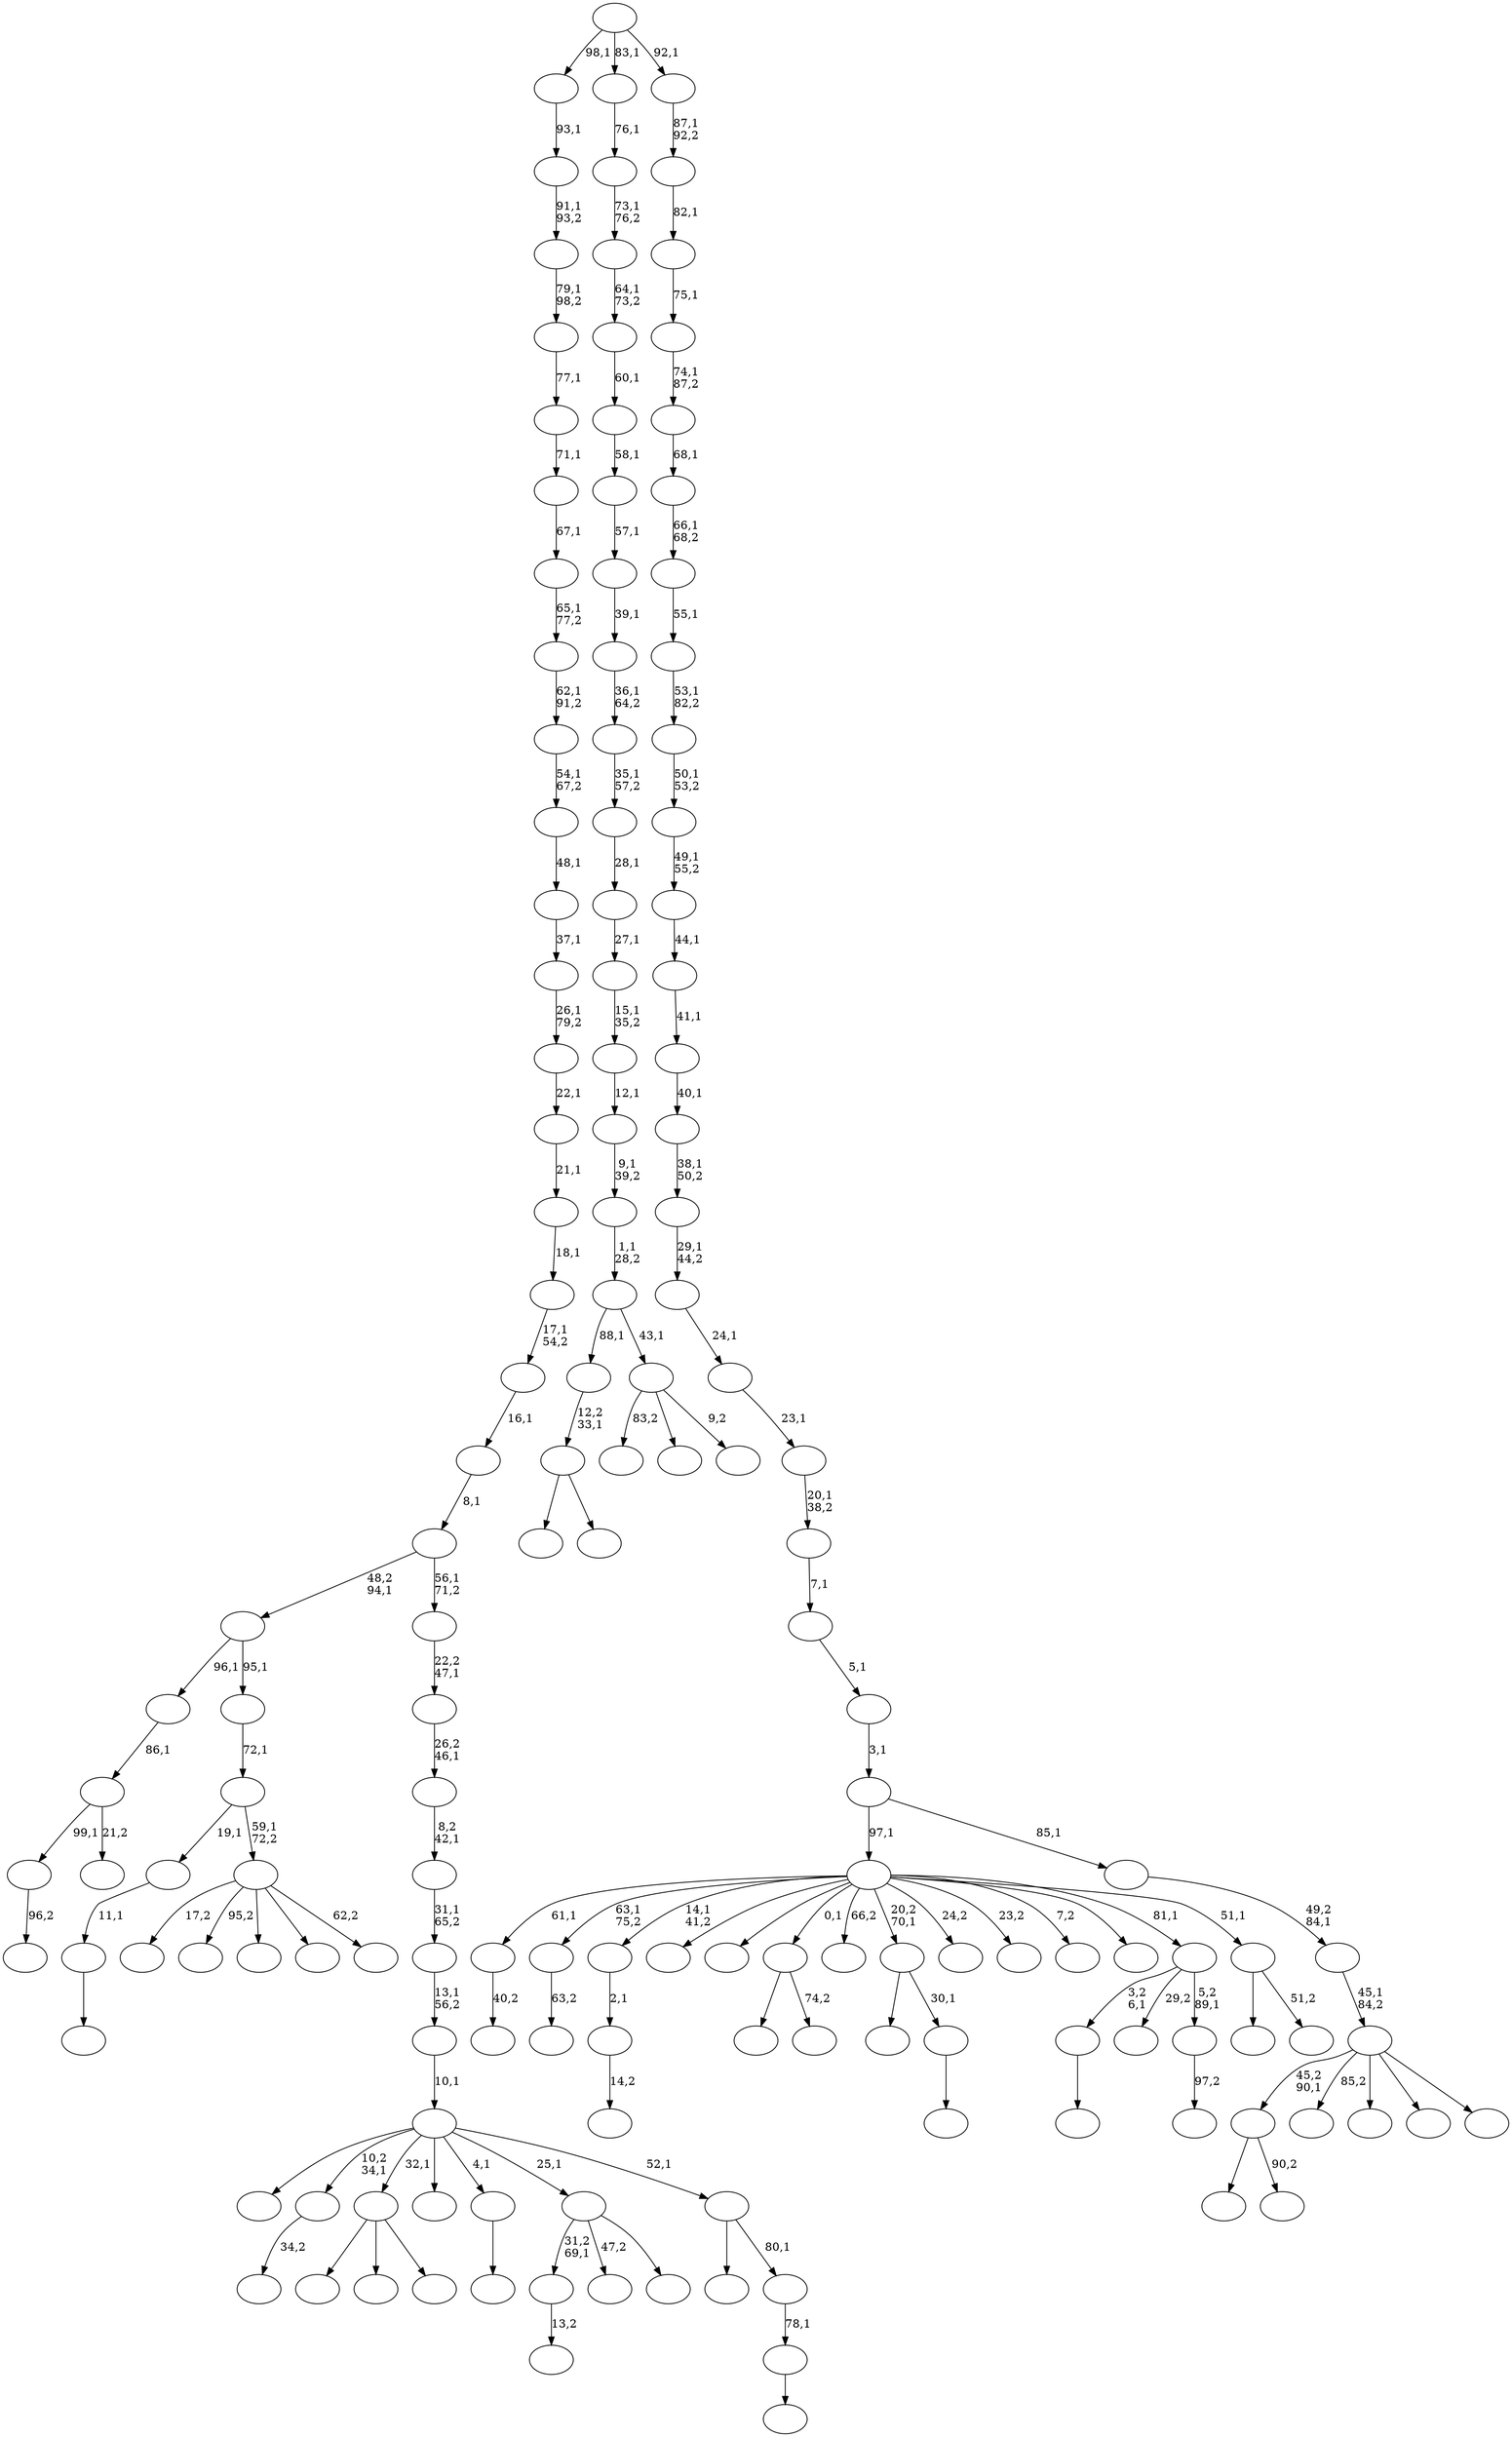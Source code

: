 digraph T {
	150 [label=""]
	149 [label=""]
	148 [label=""]
	147 [label=""]
	146 [label=""]
	145 [label=""]
	144 [label=""]
	143 [label=""]
	142 [label=""]
	141 [label=""]
	140 [label=""]
	139 [label=""]
	138 [label=""]
	137 [label=""]
	136 [label=""]
	135 [label=""]
	134 [label=""]
	133 [label=""]
	132 [label=""]
	131 [label=""]
	130 [label=""]
	129 [label=""]
	128 [label=""]
	127 [label=""]
	126 [label=""]
	125 [label=""]
	124 [label=""]
	123 [label=""]
	122 [label=""]
	121 [label=""]
	120 [label=""]
	119 [label=""]
	118 [label=""]
	117 [label=""]
	116 [label=""]
	115 [label=""]
	114 [label=""]
	113 [label=""]
	112 [label=""]
	111 [label=""]
	110 [label=""]
	109 [label=""]
	108 [label=""]
	107 [label=""]
	106 [label=""]
	105 [label=""]
	104 [label=""]
	103 [label=""]
	102 [label=""]
	101 [label=""]
	100 [label=""]
	99 [label=""]
	98 [label=""]
	97 [label=""]
	96 [label=""]
	95 [label=""]
	94 [label=""]
	93 [label=""]
	92 [label=""]
	91 [label=""]
	90 [label=""]
	89 [label=""]
	88 [label=""]
	87 [label=""]
	86 [label=""]
	85 [label=""]
	84 [label=""]
	83 [label=""]
	82 [label=""]
	81 [label=""]
	80 [label=""]
	79 [label=""]
	78 [label=""]
	77 [label=""]
	76 [label=""]
	75 [label=""]
	74 [label=""]
	73 [label=""]
	72 [label=""]
	71 [label=""]
	70 [label=""]
	69 [label=""]
	68 [label=""]
	67 [label=""]
	66 [label=""]
	65 [label=""]
	64 [label=""]
	63 [label=""]
	62 [label=""]
	61 [label=""]
	60 [label=""]
	59 [label=""]
	58 [label=""]
	57 [label=""]
	56 [label=""]
	55 [label=""]
	54 [label=""]
	53 [label=""]
	52 [label=""]
	51 [label=""]
	50 [label=""]
	49 [label=""]
	48 [label=""]
	47 [label=""]
	46 [label=""]
	45 [label=""]
	44 [label=""]
	43 [label=""]
	42 [label=""]
	41 [label=""]
	40 [label=""]
	39 [label=""]
	38 [label=""]
	37 [label=""]
	36 [label=""]
	35 [label=""]
	34 [label=""]
	33 [label=""]
	32 [label=""]
	31 [label=""]
	30 [label=""]
	29 [label=""]
	28 [label=""]
	27 [label=""]
	26 [label=""]
	25 [label=""]
	24 [label=""]
	23 [label=""]
	22 [label=""]
	21 [label=""]
	20 [label=""]
	19 [label=""]
	18 [label=""]
	17 [label=""]
	16 [label=""]
	15 [label=""]
	14 [label=""]
	13 [label=""]
	12 [label=""]
	11 [label=""]
	10 [label=""]
	9 [label=""]
	8 [label=""]
	7 [label=""]
	6 [label=""]
	5 [label=""]
	4 [label=""]
	3 [label=""]
	2 [label=""]
	1 [label=""]
	0 [label=""]
	149 -> 150 [label="13,2"]
	147 -> 148 [label="40,2"]
	143 -> 144 [label="63,2"]
	141 -> 142 [label=""]
	138 -> 139 [label=""]
	137 -> 138 [label="11,1"]
	135 -> 136 [label="14,2"]
	134 -> 135 [label="2,1"]
	127 -> 140 [label=""]
	127 -> 128 [label="90,2"]
	125 -> 126 [label="34,2"]
	120 -> 132 [label=""]
	120 -> 130 [label=""]
	120 -> 121 [label=""]
	115 -> 116 [label="96,2"]
	112 -> 146 [label=""]
	112 -> 113 [label="74,2"]
	109 -> 110 [label=""]
	105 -> 106 [label=""]
	104 -> 129 [label=""]
	104 -> 105 [label="30,1"]
	101 -> 149 [label="31,2\n69,1"]
	101 -> 111 [label="47,2"]
	101 -> 102 [label=""]
	92 -> 115 [label="99,1"]
	92 -> 93 [label="21,2"]
	91 -> 92 [label="86,1"]
	87 -> 145 [label=""]
	87 -> 88 [label=""]
	86 -> 87 [label="12,2\n33,1"]
	84 -> 131 [label="17,2"]
	84 -> 100 [label="95,2"]
	84 -> 95 [label=""]
	84 -> 89 [label=""]
	84 -> 85 [label="62,2"]
	83 -> 137 [label="19,1"]
	83 -> 84 [label="59,1\n72,2"]
	82 -> 83 [label="72,1"]
	81 -> 91 [label="96,1"]
	81 -> 82 [label="95,1"]
	79 -> 80 [label="97,2"]
	78 -> 141 [label="3,2\n6,1"]
	78 -> 96 [label="29,2"]
	78 -> 79 [label="5,2\n89,1"]
	76 -> 98 [label=""]
	76 -> 77 [label="51,2"]
	75 -> 147 [label="61,1"]
	75 -> 143 [label="63,1\n75,2"]
	75 -> 134 [label="14,1\n41,2"]
	75 -> 124 [label=""]
	75 -> 122 [label=""]
	75 -> 112 [label="0,1"]
	75 -> 108 [label="66,2"]
	75 -> 104 [label="20,2\n70,1"]
	75 -> 103 [label="24,2"]
	75 -> 97 [label="23,2"]
	75 -> 94 [label="7,2"]
	75 -> 90 [label=""]
	75 -> 78 [label="81,1"]
	75 -> 76 [label="51,1"]
	73 -> 74 [label=""]
	72 -> 73 [label="78,1"]
	71 -> 99 [label=""]
	71 -> 72 [label="80,1"]
	70 -> 133 [label=""]
	70 -> 125 [label="10,2\n34,1"]
	70 -> 120 [label="32,1"]
	70 -> 118 [label=""]
	70 -> 109 [label="4,1"]
	70 -> 101 [label="25,1"]
	70 -> 71 [label="52,1"]
	69 -> 70 [label="10,1"]
	68 -> 69 [label="13,1\n56,2"]
	67 -> 68 [label="31,1\n65,2"]
	66 -> 67 [label="8,2\n42,1"]
	65 -> 66 [label="26,2\n46,1"]
	64 -> 65 [label="22,2\n47,1"]
	63 -> 81 [label="48,2\n94,1"]
	63 -> 64 [label="56,1\n71,2"]
	62 -> 63 [label="8,1"]
	61 -> 62 [label="16,1"]
	60 -> 61 [label="17,1\n54,2"]
	59 -> 60 [label="18,1"]
	58 -> 59 [label="21,1"]
	57 -> 58 [label="22,1"]
	56 -> 57 [label="26,1\n79,2"]
	55 -> 56 [label="37,1"]
	54 -> 55 [label="48,1"]
	53 -> 54 [label="54,1\n67,2"]
	52 -> 53 [label="62,1\n91,2"]
	51 -> 52 [label="65,1\n77,2"]
	50 -> 51 [label="67,1"]
	49 -> 50 [label="71,1"]
	48 -> 49 [label="77,1"]
	47 -> 48 [label="79,1\n98,2"]
	46 -> 47 [label="91,1\n93,2"]
	45 -> 46 [label="93,1"]
	43 -> 119 [label="83,2"]
	43 -> 107 [label=""]
	43 -> 44 [label="9,2"]
	42 -> 86 [label="88,1"]
	42 -> 43 [label="43,1"]
	41 -> 42 [label="1,1\n28,2"]
	40 -> 41 [label="9,1\n39,2"]
	39 -> 40 [label="12,1"]
	38 -> 39 [label="15,1\n35,2"]
	37 -> 38 [label="27,1"]
	36 -> 37 [label="28,1"]
	35 -> 36 [label="35,1\n57,2"]
	34 -> 35 [label="36,1\n64,2"]
	33 -> 34 [label="39,1"]
	32 -> 33 [label="57,1"]
	31 -> 32 [label="58,1"]
	30 -> 31 [label="60,1"]
	29 -> 30 [label="64,1\n73,2"]
	28 -> 29 [label="73,1\n76,2"]
	27 -> 28 [label="76,1"]
	25 -> 127 [label="45,2\n90,1"]
	25 -> 123 [label="85,2"]
	25 -> 117 [label=""]
	25 -> 114 [label=""]
	25 -> 26 [label=""]
	24 -> 25 [label="45,1\n84,2"]
	23 -> 24 [label="49,2\n84,1"]
	22 -> 75 [label="97,1"]
	22 -> 23 [label="85,1"]
	21 -> 22 [label="3,1"]
	20 -> 21 [label="5,1"]
	19 -> 20 [label="7,1"]
	18 -> 19 [label="20,1\n38,2"]
	17 -> 18 [label="23,1"]
	16 -> 17 [label="24,1"]
	15 -> 16 [label="29,1\n44,2"]
	14 -> 15 [label="38,1\n50,2"]
	13 -> 14 [label="40,1"]
	12 -> 13 [label="41,1"]
	11 -> 12 [label="44,1"]
	10 -> 11 [label="49,1\n55,2"]
	9 -> 10 [label="50,1\n53,2"]
	8 -> 9 [label="53,1\n82,2"]
	7 -> 8 [label="55,1"]
	6 -> 7 [label="66,1\n68,2"]
	5 -> 6 [label="68,1"]
	4 -> 5 [label="74,1\n87,2"]
	3 -> 4 [label="75,1"]
	2 -> 3 [label="82,1"]
	1 -> 2 [label="87,1\n92,2"]
	0 -> 45 [label="98,1"]
	0 -> 27 [label="83,1"]
	0 -> 1 [label="92,1"]
}
